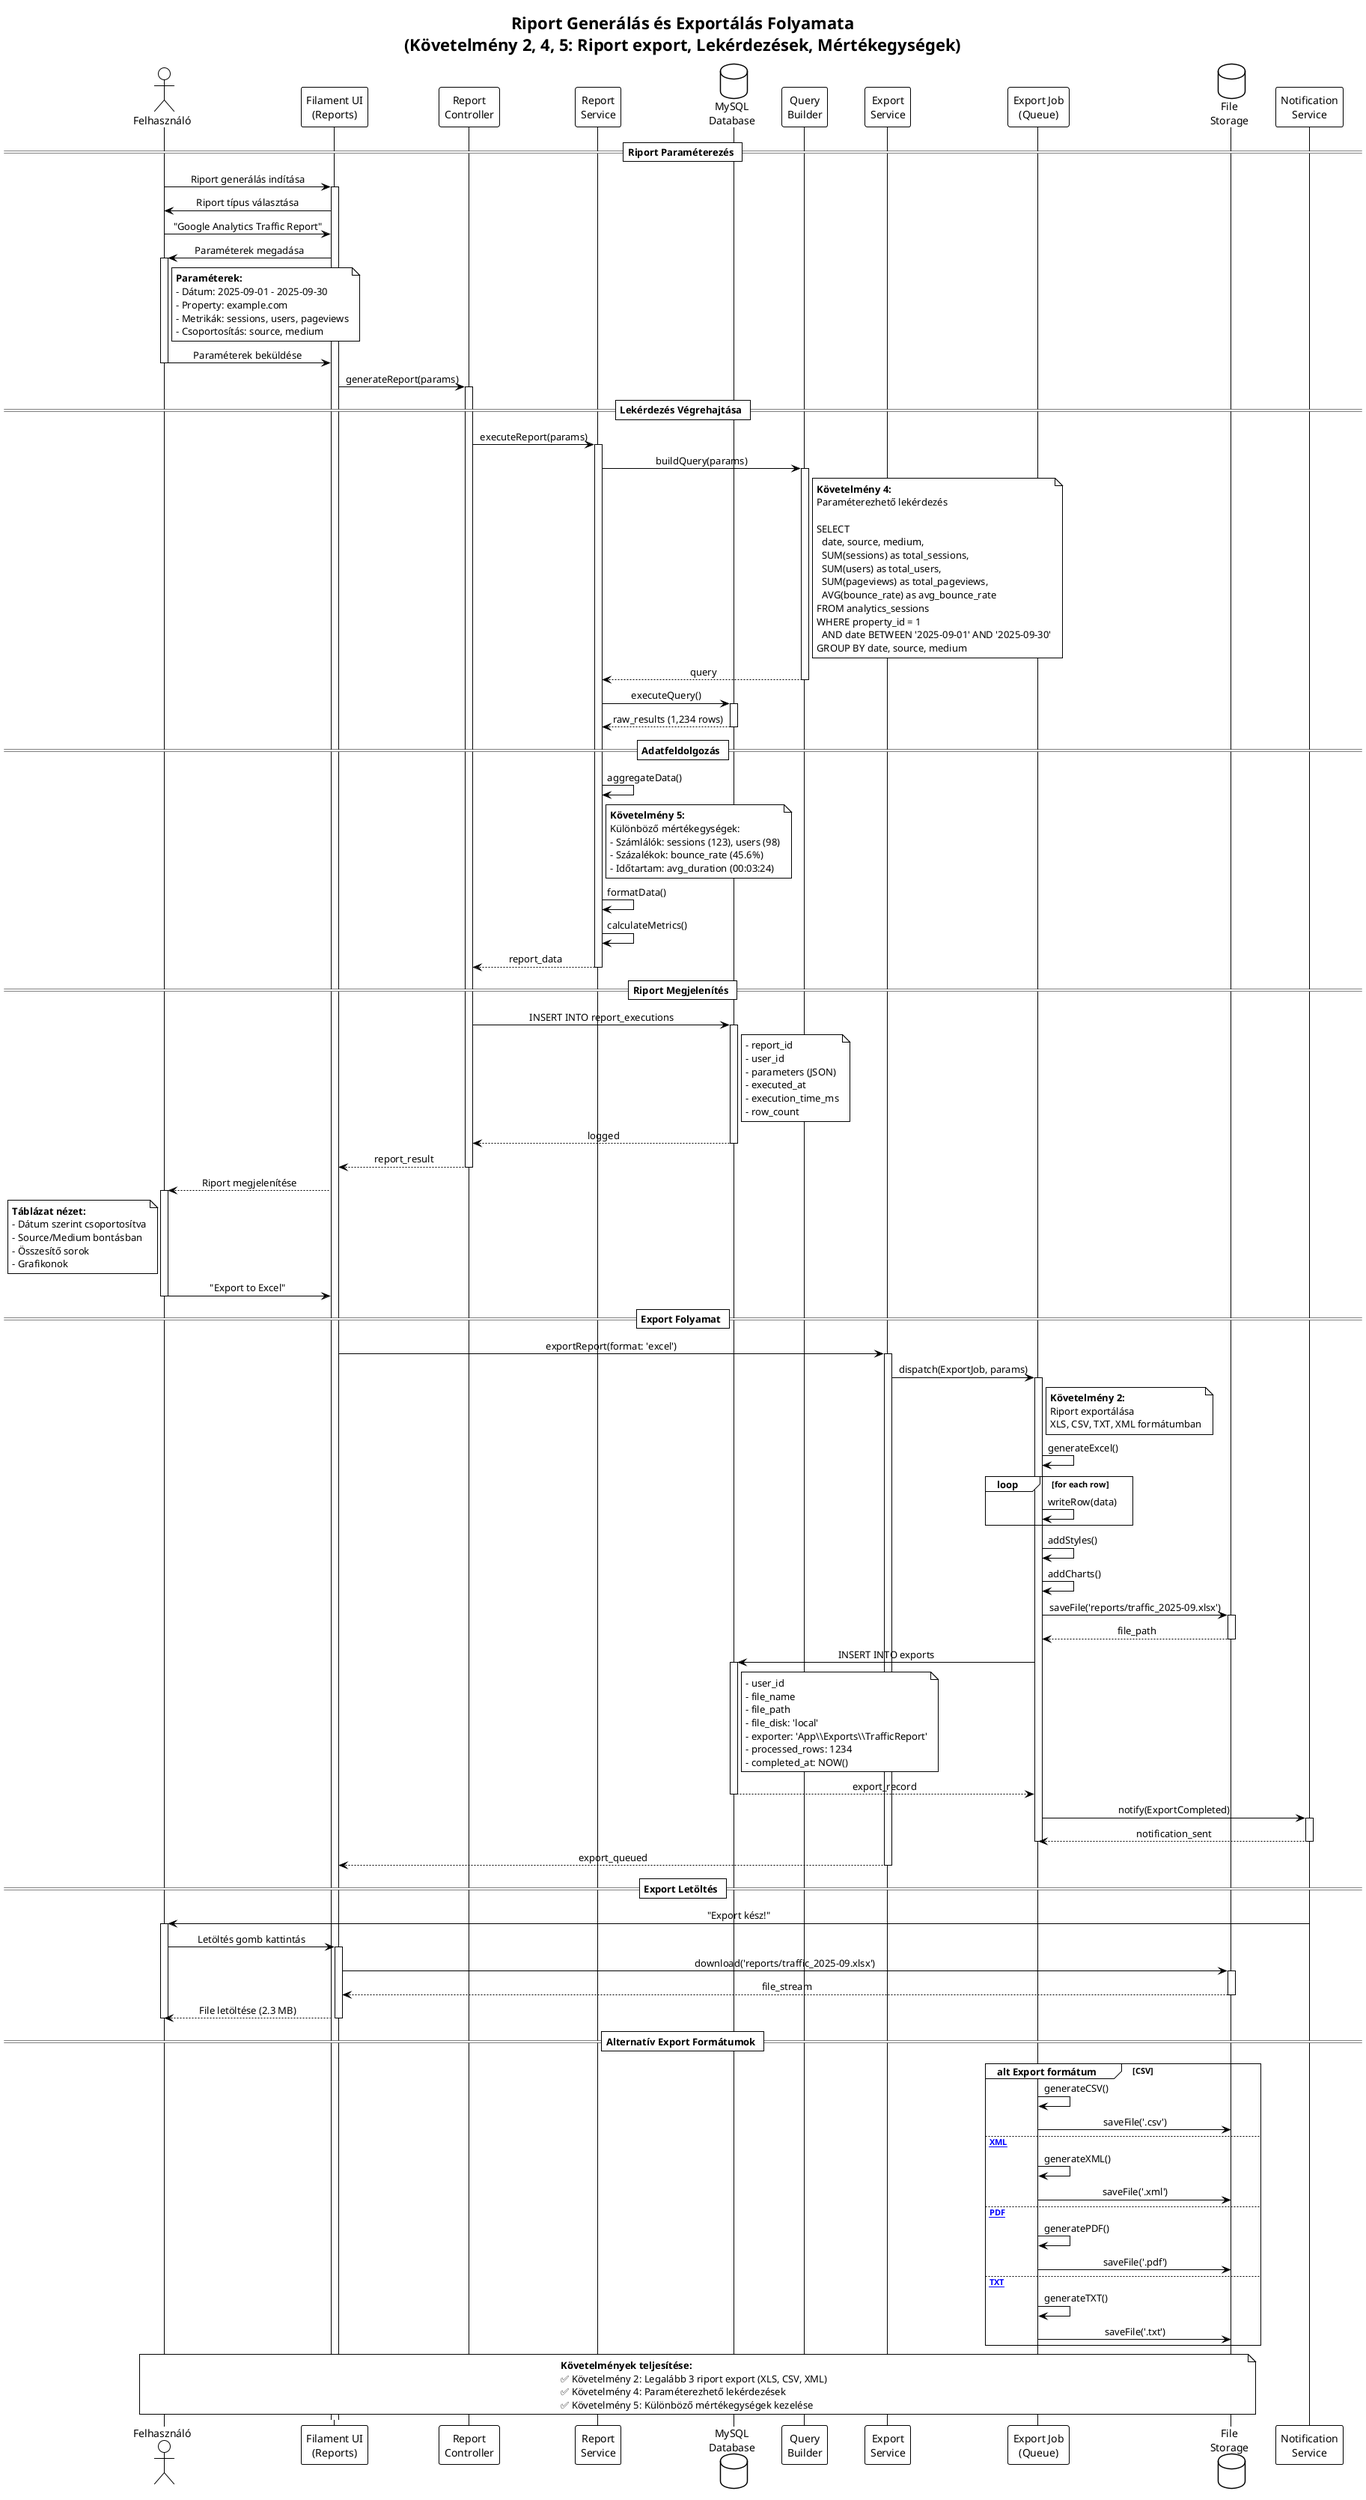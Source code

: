 @startuml Sequence Diagram - Riport Generálás és Exportálás

!theme plain
skinparam sequenceMessageAlign center
skinparam ParticipantPadding 20
skinparam BoxPadding 10

title Riport Generálás és Exportálás Folyamata\n(Követelmény 2, 4, 5: Riport export, Lekérdezések, Mértékegységek)

actor "Felhasználó" as User
participant "Filament UI\n(Reports)" as UI
participant "Report\nController" as Controller
participant "Report\nService" as Service
database "MySQL\nDatabase" as DB
participant "Query\nBuilder" as QB
participant "Export\nService" as Export
participant "Export Job\n(Queue)" as Job
database "File\nStorage" as Storage
participant "Notification\nService" as Notify

== Riport Paraméterezés ==

User -> UI : Riport generálás indítása
activate UI

UI -> User : Riport típus választása
User -> UI : "Google Analytics Traffic Report"

UI -> User : Paraméterek megadása
activate User

note right of User
  **Paraméterek:**
  - Dátum: 2025-09-01 - 2025-09-30
  - Property: example.com
  - Metrikák: sessions, users, pageviews
  - Csoportosítás: source, medium
end note

User -> UI : Paraméterek beküldése
deactivate User

UI -> Controller : generateReport(params)
activate Controller

== Lekérdezés Végrehajtása ==

Controller -> Service : executeReport(params)
activate Service

Service -> QB : buildQuery(params)
activate QB

note right of QB
  **Követelmény 4:**
  Paraméterezhető lekérdezés

  SELECT
    date, source, medium,
    SUM(sessions) as total_sessions,
    SUM(users) as total_users,
    SUM(pageviews) as total_pageviews,
    AVG(bounce_rate) as avg_bounce_rate
  FROM analytics_sessions
  WHERE property_id = 1
    AND date BETWEEN '2025-09-01' AND '2025-09-30'
  GROUP BY date, source, medium
end note

QB --> Service : query
deactivate QB

Service -> DB : executeQuery()
activate DB
DB --> Service : raw_results (1,234 rows)
deactivate DB

== Adatfeldolgozás ==

Service -> Service : aggregateData()

note right of Service
  **Követelmény 5:**
  Különböző mértékegységek:
  - Számlálók: sessions (123), users (98)
  - Százalékok: bounce_rate (45.6%)
  - Időtartam: avg_duration (00:03:24)
end note

Service -> Service : formatData()
Service -> Service : calculateMetrics()

Service --> Controller : report_data
deactivate Service

== Riport Megjelenítés ==

Controller -> DB : INSERT INTO report_executions
activate DB
note right of DB
  - report_id
  - user_id
  - parameters (JSON)
  - executed_at
  - execution_time_ms
  - row_count
end note
DB --> Controller : logged
deactivate DB

Controller --> UI : report_result
deactivate Controller

UI --> User : Riport megjelenítése
activate User

note left of User
  **Táblázat nézet:**
  - Dátum szerint csoportosítva
  - Source/Medium bontásban
  - Összesítő sorok
  - Grafikonok
end note

User -> UI : "Export to Excel"
deactivate User

== Export Folyamat ==

UI -> Export : exportReport(format: 'excel')
activate Export

Export -> Job : dispatch(ExportJob, params)
activate Job

note right of Job
  **Követelmény 2:**
  Riport exportálása
  XLS, CSV, TXT, XML formátumban
end note

Job -> Job : generateExcel()

loop for each row
  Job -> Job : writeRow(data)
end

Job -> Job : addStyles()
Job -> Job : addCharts()

Job -> Storage : saveFile('reports/traffic_2025-09.xlsx')
activate Storage
Storage --> Job : file_path
deactivate Storage

Job -> DB : INSERT INTO exports
activate DB
note right of DB
  - user_id
  - file_name
  - file_path
  - file_disk: 'local'
  - exporter: 'App\\Exports\\TrafficReport'
  - processed_rows: 1234
  - completed_at: NOW()
end note
DB --> Job : export_record
deactivate DB

Job -> Notify : notify(ExportCompleted)
activate Notify
Notify --> Job : notification_sent
deactivate Notify

deactivate Job

Export --> UI : export_queued
deactivate Export

== Export Letöltés ==

Notify -> User : "Export kész!"
activate User

User -> UI : Letöltés gomb kattintás
activate UI

UI -> Storage : download('reports/traffic_2025-09.xlsx')
activate Storage
Storage --> UI : file_stream
deactivate Storage

UI --> User : File letöltése (2.3 MB)
deactivate UI
deactivate User

== Alternatív Export Formátumok ==

group alt Export formátum [CSV]
  Job -> Job : generateCSV()
  Job -> Storage : saveFile('.csv')
else [XML]
  Job -> Job : generateXML()
  Job -> Storage : saveFile('.xml')
else [PDF]
  Job -> Job : generatePDF()
  Job -> Storage : saveFile('.pdf')
else [TXT]
  Job -> Job : generateTXT()
  Job -> Storage : saveFile('.txt')
end

note over User, Storage
  **Követelmények teljesítése:**
  ✅ Követelmény 2: Legalább 3 riport export (XLS, CSV, XML)
  ✅ Követelmény 4: Paraméterezhető lekérdezések
  ✅ Követelmény 5: Különböző mértékegységek kezelése
end note

@enduml
